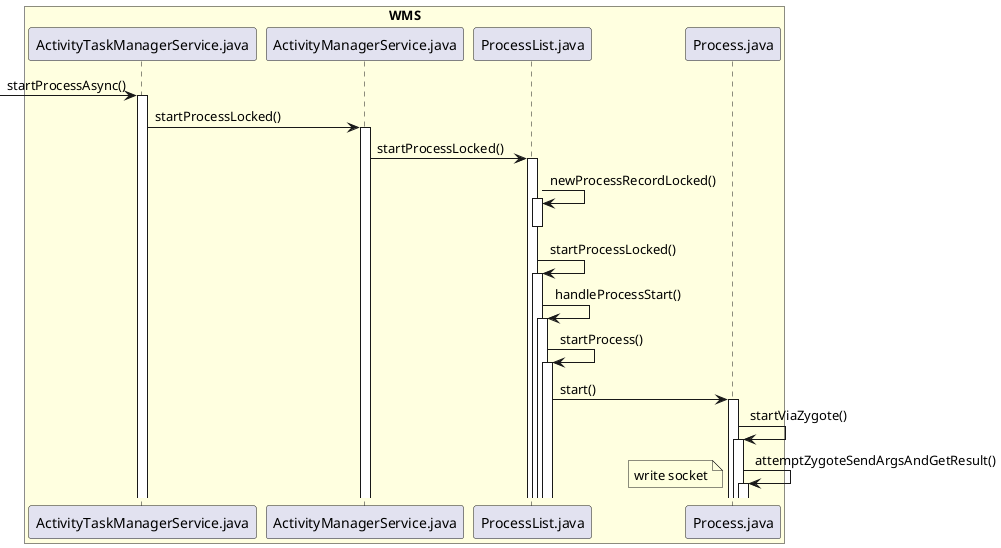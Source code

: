 @startuml

box "WMS"  #LightYellow
participant ActivityTaskManagerService.java
participant ActivityManagerService.java
participant ProcessList.java
participant Process.java
end box

 -> ActivityTaskManagerService.java: startProcessAsync()
activate ActivityTaskManagerService.java
ActivityTaskManagerService.java -> ActivityManagerService.java: startProcessLocked()
activate ActivityManagerService.java
ActivityManagerService.java -> ProcessList.java: startProcessLocked()
activate ProcessList.java
ProcessList.java -> ProcessList.java: newProcessRecordLocked()
activate ProcessList.java
deactivate ProcessList.java
ProcessList.java -> ProcessList.java: startProcessLocked()
activate ProcessList.java
ProcessList.java -> ProcessList.java: handleProcessStart()
activate ProcessList.java
ProcessList.java -> ProcessList.java: startProcess()
activate ProcessList.java
ProcessList.java -> Process.java: start()
activate Process.java
Process.java -> Process.java: startViaZygote()
activate Process.java
Process.java -> Process.java: attemptZygoteSendArgsAndGetResult()
activate Process.java
note left: write socket

@enduml
